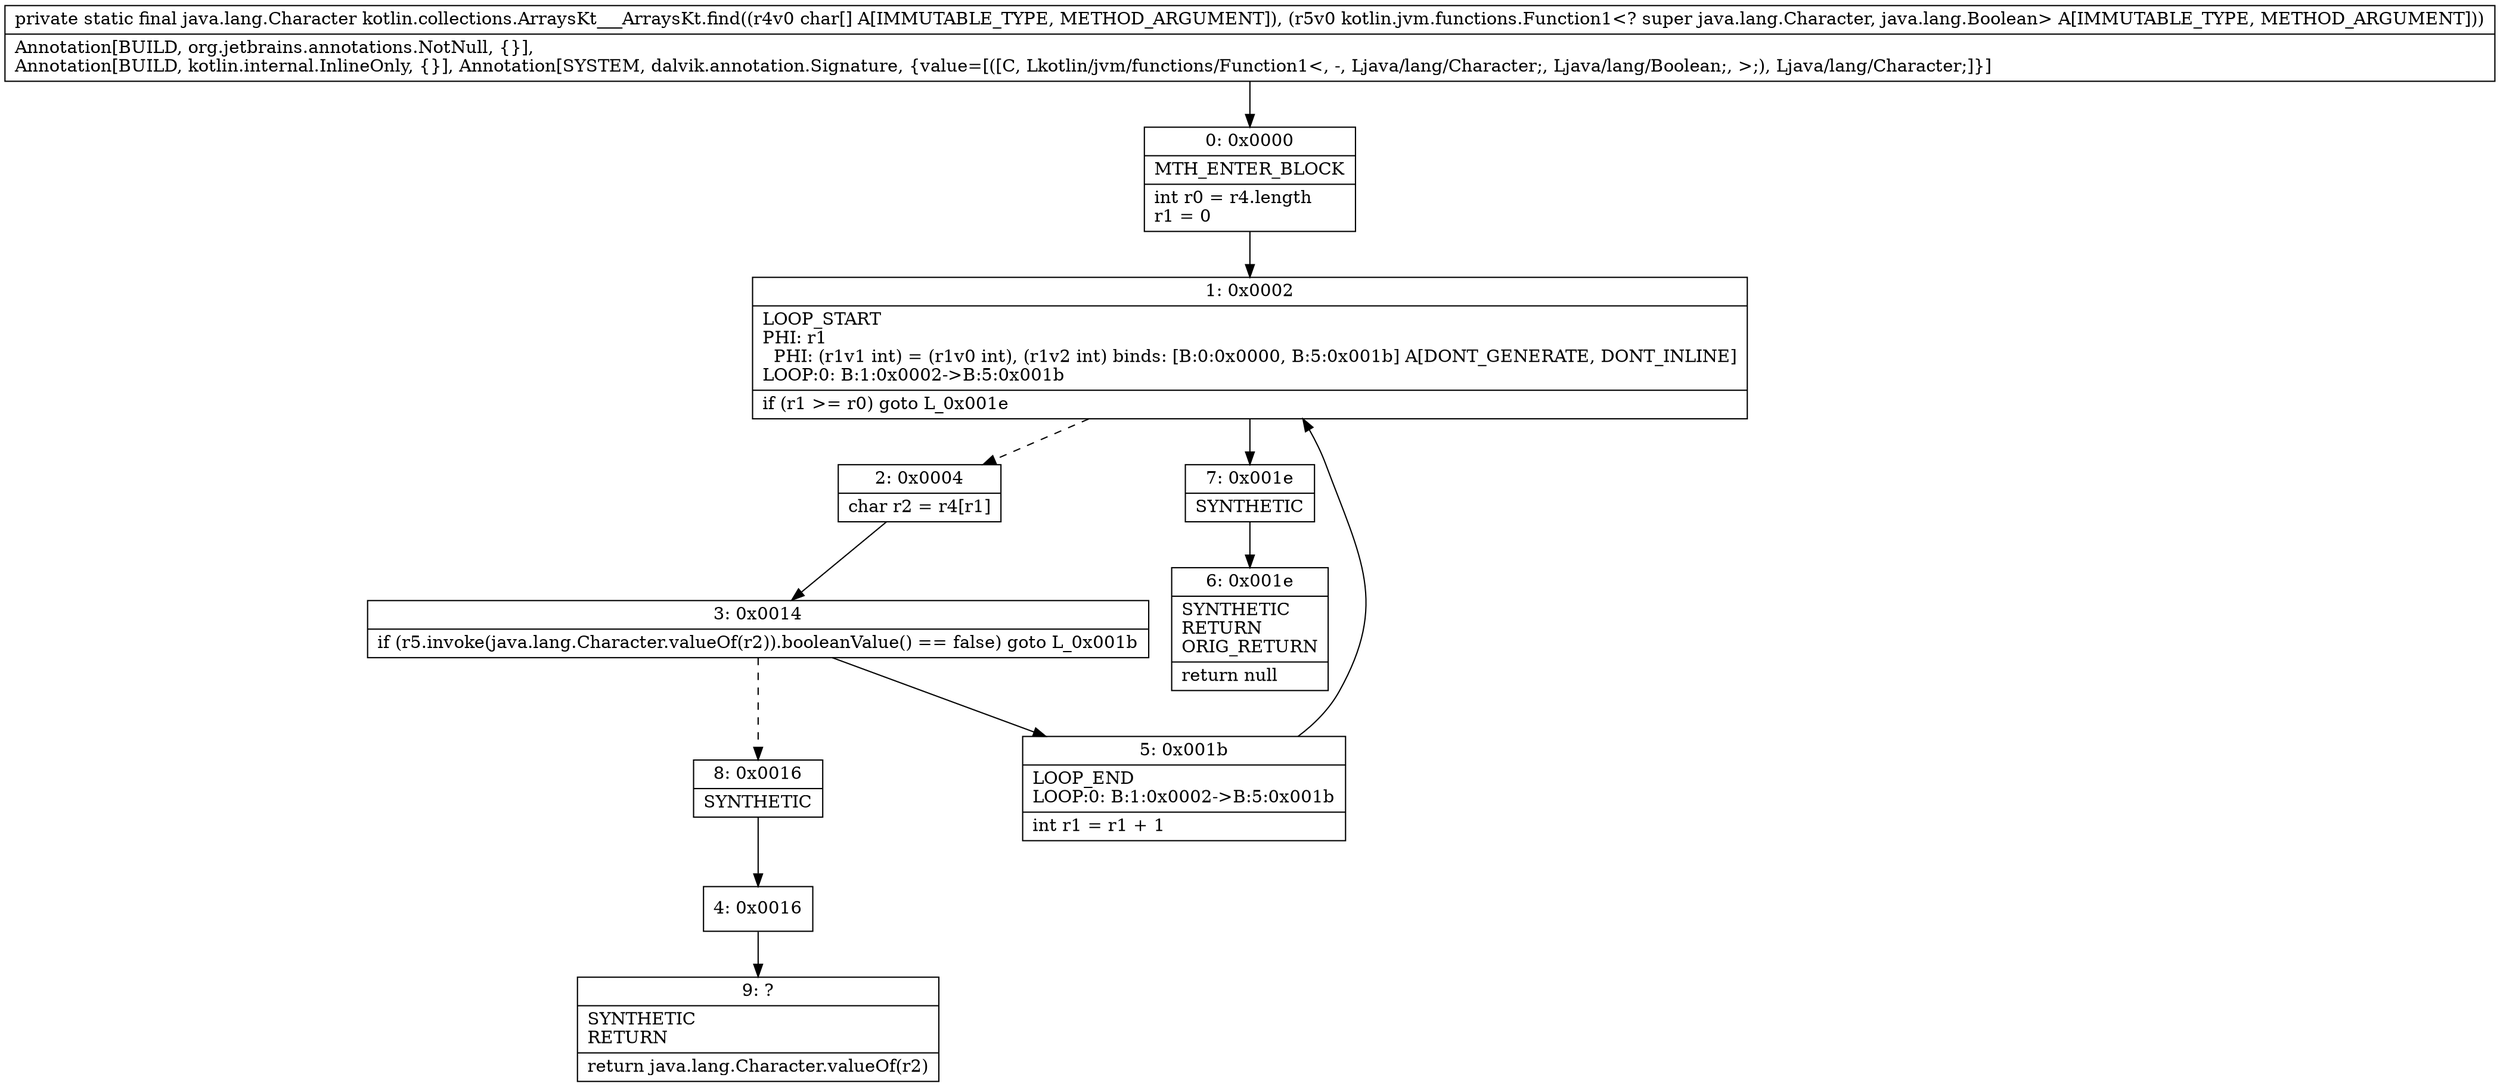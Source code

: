 digraph "CFG forkotlin.collections.ArraysKt___ArraysKt.find([CLkotlin\/jvm\/functions\/Function1;)Ljava\/lang\/Character;" {
Node_0 [shape=record,label="{0\:\ 0x0000|MTH_ENTER_BLOCK\l|int r0 = r4.length\lr1 = 0\l}"];
Node_1 [shape=record,label="{1\:\ 0x0002|LOOP_START\lPHI: r1 \l  PHI: (r1v1 int) = (r1v0 int), (r1v2 int) binds: [B:0:0x0000, B:5:0x001b] A[DONT_GENERATE, DONT_INLINE]\lLOOP:0: B:1:0x0002\-\>B:5:0x001b\l|if (r1 \>= r0) goto L_0x001e\l}"];
Node_2 [shape=record,label="{2\:\ 0x0004|char r2 = r4[r1]\l}"];
Node_3 [shape=record,label="{3\:\ 0x0014|if (r5.invoke(java.lang.Character.valueOf(r2)).booleanValue() == false) goto L_0x001b\l}"];
Node_4 [shape=record,label="{4\:\ 0x0016}"];
Node_5 [shape=record,label="{5\:\ 0x001b|LOOP_END\lLOOP:0: B:1:0x0002\-\>B:5:0x001b\l|int r1 = r1 + 1\l}"];
Node_6 [shape=record,label="{6\:\ 0x001e|SYNTHETIC\lRETURN\lORIG_RETURN\l|return null\l}"];
Node_7 [shape=record,label="{7\:\ 0x001e|SYNTHETIC\l}"];
Node_8 [shape=record,label="{8\:\ 0x0016|SYNTHETIC\l}"];
Node_9 [shape=record,label="{9\:\ ?|SYNTHETIC\lRETURN\l|return java.lang.Character.valueOf(r2)\l}"];
MethodNode[shape=record,label="{private static final java.lang.Character kotlin.collections.ArraysKt___ArraysKt.find((r4v0 char[] A[IMMUTABLE_TYPE, METHOD_ARGUMENT]), (r5v0 kotlin.jvm.functions.Function1\<? super java.lang.Character, java.lang.Boolean\> A[IMMUTABLE_TYPE, METHOD_ARGUMENT]))  | Annotation[BUILD, org.jetbrains.annotations.NotNull, \{\}], \lAnnotation[BUILD, kotlin.internal.InlineOnly, \{\}], Annotation[SYSTEM, dalvik.annotation.Signature, \{value=[([C, Lkotlin\/jvm\/functions\/Function1\<, \-, Ljava\/lang\/Character;, Ljava\/lang\/Boolean;, \>;), Ljava\/lang\/Character;]\}]\l}"];
MethodNode -> Node_0;
Node_0 -> Node_1;
Node_1 -> Node_2[style=dashed];
Node_1 -> Node_7;
Node_2 -> Node_3;
Node_3 -> Node_5;
Node_3 -> Node_8[style=dashed];
Node_4 -> Node_9;
Node_5 -> Node_1;
Node_7 -> Node_6;
Node_8 -> Node_4;
}

